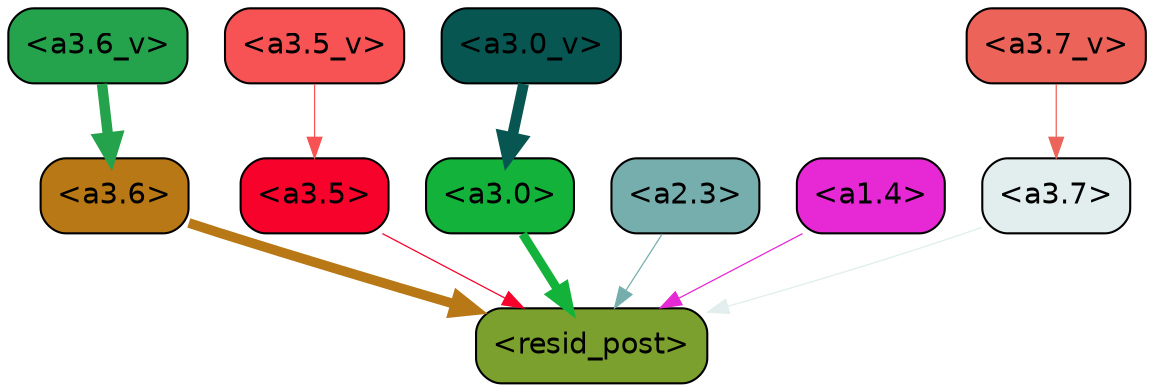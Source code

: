 strict digraph "" {
	graph [bgcolor=transparent,
		layout=dot,
		overlap=false,
		splines=true
	];
	"<a3.7>"	[color=black,
		fillcolor="#e1eeed",
		fontname=Helvetica,
		shape=box,
		style="filled, rounded"];
	"<resid_post>"	[color=black,
		fillcolor="#7ba02e",
		fontname=Helvetica,
		shape=box,
		style="filled, rounded"];
	"<a3.7>" -> "<resid_post>"	[color="#e1eeed",
		penwidth=0.6];
	"<a3.6>"	[color=black,
		fillcolor="#b87815",
		fontname=Helvetica,
		shape=box,
		style="filled, rounded"];
	"<a3.6>" -> "<resid_post>"	[color="#b87815",
		penwidth=4.6696330308914185];
	"<a3.5>"	[color=black,
		fillcolor="#f6022b",
		fontname=Helvetica,
		shape=box,
		style="filled, rounded"];
	"<a3.5>" -> "<resid_post>"	[color="#f6022b",
		penwidth=0.6];
	"<a3.0>"	[color=black,
		fillcolor="#13b33b",
		fontname=Helvetica,
		shape=box,
		style="filled, rounded"];
	"<a3.0>" -> "<resid_post>"	[color="#13b33b",
		penwidth=4.282557368278503];
	"<a2.3>"	[color=black,
		fillcolor="#75aead",
		fontname=Helvetica,
		shape=box,
		style="filled, rounded"];
	"<a2.3>" -> "<resid_post>"	[color="#75aead",
		penwidth=0.6];
	"<a1.4>"	[color=black,
		fillcolor="#e628d5",
		fontname=Helvetica,
		shape=box,
		style="filled, rounded"];
	"<a1.4>" -> "<resid_post>"	[color="#e628d5",
		penwidth=0.6];
	"<a3.7_v>"	[color=black,
		fillcolor="#eb6359",
		fontname=Helvetica,
		shape=box,
		style="filled, rounded"];
	"<a3.7_v>" -> "<a3.7>"	[color="#eb6359",
		penwidth=0.6];
	"<a3.6_v>"	[color=black,
		fillcolor="#25a24c",
		fontname=Helvetica,
		shape=box,
		style="filled, rounded"];
	"<a3.6_v>" -> "<a3.6>"	[color="#25a24c",
		penwidth=5.002329230308533];
	"<a3.5_v>"	[color=black,
		fillcolor="#f75254",
		fontname=Helvetica,
		shape=box,
		style="filled, rounded"];
	"<a3.5_v>" -> "<a3.5>"	[color="#f75254",
		penwidth=0.6];
	"<a3.0_v>"	[color=black,
		fillcolor="#085652",
		fontname=Helvetica,
		shape=box,
		style="filled, rounded"];
	"<a3.0_v>" -> "<a3.0>"	[color="#085652",
		penwidth=5.188832879066467];
}
